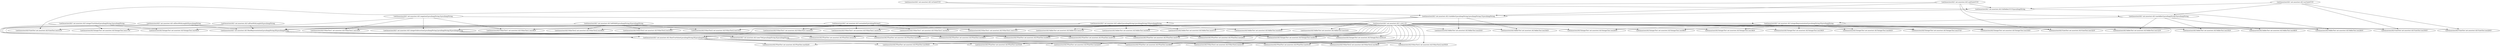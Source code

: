 digraph ALU{
	"Lnet/mooctest/ALU net.mooctest.ALU.integerTrueValue(Ljava/lang/String;)Ljava/lang/String;" -> "Lnet/mooctest/ALU net.mooctest.ALU.floatTrueValue(Ljava/lang/String;II)Ljava/lang/String;";
	"Lnet/mooctest/ALU net.mooctest.ALU.integerTrueValue(Ljava/lang/String;)Ljava/lang/String;" -> "Lnet/mooctest/ALUIntegerTest net.mooctest.ALUIntegerTest.test17()V";
	"Lnet/mooctest/ALU net.mooctest.ALU.integerTrueValue(Ljava/lang/String;)Ljava/lang/String;" -> "Lnet/mooctest/ALUIntegerTest net.mooctest.ALUIntegerTest.test54()V";
	"Lnet/mooctest/ALU net.mooctest.ALU.andGate(CC)C" -> "Lnet/mooctest/ALU net.mooctest.ALU.oneAdder(Ljava/lang/String;)Ljava/lang/String;";
	"Lnet/mooctest/ALU net.mooctest.ALU.andGate(CC)C" -> "Lnet/mooctest/ALU net.mooctest.ALU.claAdder(Ljava/lang/String;Ljava/lang/String;C)Ljava/lang/String;";
	"Lnet/mooctest/ALU net.mooctest.ALU.andGate(CC)C" -> "Lnet/mooctest/ALUGateTest net.mooctest.ALUGateTest.test31()V";
	"Lnet/mooctest/ALU net.mooctest.ALU.andGate(CC)C" -> "Lnet/mooctest/ALU net.mooctest.ALU.fullAdder(CCC)Ljava/lang/String;";
	"Lnet/mooctest/ALU net.mooctest.ALU.andGate(CC)C" -> "Lnet/mooctest/ALUGateTest net.mooctest.ALUGateTest.test32()V";
	"Lnet/mooctest/ALU net.mooctest.ALU.floatTrueValue(Ljava/lang/String;II)Ljava/lang/String;" -> "Lnet/mooctest/ALUFloatTest net.mooctest.ALUFloatTest.test51()V";
	"Lnet/mooctest/ALU net.mooctest.ALU.floatTrueValue(Ljava/lang/String;II)Ljava/lang/String;" -> "Lnet/mooctest/ALUFloatTest net.mooctest.ALUFloatTest.test52()V";
	"Lnet/mooctest/ALU net.mooctest.ALU.floatTrueValue(Ljava/lang/String;II)Ljava/lang/String;" -> "Lnet/mooctest/ALUFloatTest net.mooctest.ALUFloatTest.test50()V";
	"Lnet/mooctest/ALU net.mooctest.ALU.floatTrueValue(Ljava/lang/String;II)Ljava/lang/String;" -> "Lnet/mooctest/ALUFloatTest net.mooctest.ALUFloatTest.test53()V";
	"Lnet/mooctest/ALU net.mooctest.ALU.floatTrueValue(Ljava/lang/String;II)Ljava/lang/String;" -> "Lnet/mooctest/ALUFloatTest net.mooctest.ALUFloatTest.test22()V";
	"Lnet/mooctest/ALU net.mooctest.ALU.floatTrueValue(Ljava/lang/String;II)Ljava/lang/String;" -> "Lnet/mooctest/ALUFloatTest net.mooctest.ALUFloatTest.test46()V";
	"Lnet/mooctest/ALU net.mooctest.ALU.floatRepresentation(Ljava/lang/String;II)Ljava/lang/String;" -> "Lnet/mooctest/ALUFloatTest net.mooctest.ALUFloatTest.test23()V";
	"Lnet/mooctest/ALU net.mooctest.ALU.floatRepresentation(Ljava/lang/String;II)Ljava/lang/String;" -> "Lnet/mooctest/ALU net.mooctest.ALU.ieee754(Ljava/lang/String;I)Ljava/lang/String;";
	"Lnet/mooctest/ALU net.mooctest.ALU.floatRepresentation(Ljava/lang/String;II)Ljava/lang/String;" -> "Lnet/mooctest/ALUFloatTest net.mooctest.ALUFloatTest.test59()V";
	"Lnet/mooctest/ALU net.mooctest.ALU.floatRepresentation(Ljava/lang/String;II)Ljava/lang/String;" -> "Lnet/mooctest/ALUFloatTest net.mooctest.ALUFloatTest.test58()V";
	"Lnet/mooctest/ALU net.mooctest.ALU.floatRepresentation(Ljava/lang/String;II)Ljava/lang/String;" -> "Lnet/mooctest/ALUFloatTest net.mooctest.ALUFloatTest.test60()V";
	"Lnet/mooctest/ALU net.mooctest.ALU.floatRepresentation(Ljava/lang/String;II)Ljava/lang/String;" -> "Lnet/mooctest/ALUFloatTest net.mooctest.ALUFloatTest.test07()V";
	"Lnet/mooctest/ALU net.mooctest.ALU.floatRepresentation(Ljava/lang/String;II)Ljava/lang/String;" -> "Lnet/mooctest/ALUFloatTest net.mooctest.ALUFloatTest.test57()V";
	"Lnet/mooctest/ALU net.mooctest.ALU.floatRepresentation(Ljava/lang/String;II)Ljava/lang/String;" -> "Lnet/mooctest/ALUFloatTest net.mooctest.ALUFloatTest.test24()V";
	"Lnet/mooctest/ALU net.mooctest.ALU.integerSubtraction(Ljava/lang/String;Ljava/lang/String;I)Ljava/lang/String;" -> "Lnet/mooctest/ALU net.mooctest.ALU.floatTrueValue(Ljava/lang/String;II)Ljava/lang/String;";
	"Lnet/mooctest/ALU net.mooctest.ALU.integerSubtraction(Ljava/lang/String;Ljava/lang/String;I)Ljava/lang/String;" -> "Lnet/mooctest/ALUIntegerTest net.mooctest.ALUIntegerTest.test61()V";
	"Lnet/mooctest/ALU net.mooctest.ALU.integerSubtraction(Ljava/lang/String;Ljava/lang/String;I)Ljava/lang/String;" -> "Lnet/mooctest/ALUIntegerTest net.mooctest.ALUIntegerTest.test01()V";
	"Lnet/mooctest/ALU net.mooctest.ALU.oneAdder(Ljava/lang/String;)Ljava/lang/String;" -> "Lnet/mooctest/ALUAdderTest net.mooctest.ALUAdderTest.test48()V";
	"Lnet/mooctest/ALU net.mooctest.ALU.oneAdder(Ljava/lang/String;)Ljava/lang/String;" -> "Lnet/mooctest/ALUAdderTest net.mooctest.ALUAdderTest.test35()V";
	"Lnet/mooctest/ALU net.mooctest.ALU.oneAdder(Ljava/lang/String;)Ljava/lang/String;" -> "Lnet/mooctest/ALU net.mooctest.ALU.integerRepresentation(Ljava/lang/String;I)Ljava/lang/String;";
	"Lnet/mooctest/ALU net.mooctest.ALU.oneAdder(Ljava/lang/String;)Ljava/lang/String;" -> "Lnet/mooctest/ALUAdderTest net.mooctest.ALUAdderTest.test12()V";
	"Lnet/mooctest/ALU net.mooctest.ALU.ieee754(Ljava/lang/String;I)Ljava/lang/String;" -> "Lnet/mooctest/ALUOtherTest2 net.mooctest.ALUOtherTest2.test21()V";
	"Lnet/mooctest/ALU net.mooctest.ALU.ieee754(Ljava/lang/String;I)Ljava/lang/String;" -> "Lnet/mooctest/ALUOtherTest2 net.mooctest.ALUOtherTest2.test56()V";
	"Lnet/mooctest/ALU net.mooctest.ALU.ieee754(Ljava/lang/String;I)Ljava/lang/String;" -> "Lnet/mooctest/ALUOtherTest2 net.mooctest.ALUOtherTest2.test55()V";
	"Lnet/mooctest/ALU net.mooctest.ALU.leftShift(Ljava/lang/String;I)Ljava/lang/String;" -> "Lnet/mooctest/ALU net.mooctest.ALU.floatRepresentation(Ljava/lang/String;II)Ljava/lang/String;";
	"Lnet/mooctest/ALU net.mooctest.ALU.leftShift(Ljava/lang/String;I)Ljava/lang/String;" -> "Lnet/mooctest/ALUOtherTest2 net.mooctest.ALUOtherTest2.test49()V";
	"Lnet/mooctest/ALU net.mooctest.ALU.leftShift(Ljava/lang/String;I)Ljava/lang/String;" -> "Lnet/mooctest/ALUOtherTest2 net.mooctest.ALUOtherTest2.test16()V";
	"Lnet/mooctest/ALU net.mooctest.ALU.leftShift(Ljava/lang/String;I)Ljava/lang/String;" -> "Lnet/mooctest/ALUOtherTest2 net.mooctest.ALUOtherTest2.test15()V";
	"Lnet/mooctest/ALU net.mooctest.ALU.allZeroWithLength(I)Ljava/lang/String;" -> "Lnet/mooctest/ALU net.mooctest.ALU.floatTrueValue(Ljava/lang/String;II)Ljava/lang/String;";
	"Lnet/mooctest/ALU net.mooctest.ALU.allZeroWithLength(I)Ljava/lang/String;" -> "Lnet/mooctest/ALU net.mooctest.ALU.floatRepresentation(Ljava/lang/String;II)Ljava/lang/String;";
	"Lnet/mooctest/ALU net.mooctest.ALU.claAdder(Ljava/lang/String;Ljava/lang/String;C)Ljava/lang/String;" -> "Lnet/mooctest/ALUAdderTest net.mooctest.ALUAdderTest.test33()V";
	"Lnet/mooctest/ALU net.mooctest.ALU.claAdder(Ljava/lang/String;Ljava/lang/String;C)Ljava/lang/String;" -> "Lnet/mooctest/ALUAdderTest net.mooctest.ALUAdderTest.test25()V";
	"Lnet/mooctest/ALU net.mooctest.ALU.claAdder(Ljava/lang/String;Ljava/lang/String;C)Ljava/lang/String;" -> "Lnet/mooctest/ALU net.mooctest.ALU.adder(Ljava/lang/String;Ljava/lang/String;CI)Ljava/lang/String;";
	"Lnet/mooctest/ALU net.mooctest.ALU.claAdder(Ljava/lang/String;Ljava/lang/String;C)Ljava/lang/String;" -> "Lnet/mooctest/ALUAdderTest net.mooctest.ALUAdderTest.test34()V";
	"Lnet/mooctest/ALU net.mooctest.ALU.normalize(Ljava/lang/String;)I" -> "Lnet/mooctest/ALU net.mooctest.ALU.floatRepresentation(Ljava/lang/String;II)Ljava/lang/String;";
	"Lnet/mooctest/ALU net.mooctest.ALU.normalize(Ljava/lang/String;)I" -> "Lnet/mooctest/ALUOtherTest1 net.mooctest.ALUOtherTest1.test13()V";
	"Lnet/mooctest/ALU net.mooctest.ALU.normalize(Ljava/lang/String;)I" -> "Lnet/mooctest/ALUOtherTest1 net.mooctest.ALUOtherTest1.test43()V";
	"Lnet/mooctest/ALU net.mooctest.ALU.normalize(Ljava/lang/String;)I" -> "Lnet/mooctest/ALUOtherTest1 net.mooctest.ALUOtherTest1.test41()V";
	"Lnet/mooctest/ALU net.mooctest.ALU.normalize(Ljava/lang/String;)I" -> "Lnet/mooctest/ALUOtherTest1 net.mooctest.ALUOtherTest1.test42()V";
	"Lnet/mooctest/ALU net.mooctest.ALU.allOneWithLength(I)Ljava/lang/String;" -> "Lnet/mooctest/ALU net.mooctest.ALU.floatTrueValue(Ljava/lang/String;II)Ljava/lang/String;";
	"Lnet/mooctest/ALU net.mooctest.ALU.allOneWithLength(I)Ljava/lang/String;" -> "Lnet/mooctest/ALU net.mooctest.ALU.floatRepresentation(Ljava/lang/String;II)Ljava/lang/String;";
	"Lnet/mooctest/ALU net.mooctest.ALU.xorGate(CC)C" -> "Lnet/mooctest/ALUGateTest net.mooctest.ALUGateTest.test30()V";
	"Lnet/mooctest/ALU net.mooctest.ALU.xorGate(CC)C" -> "Lnet/mooctest/ALU net.mooctest.ALU.oneAdder(Ljava/lang/String;)Ljava/lang/String;";
	"Lnet/mooctest/ALU net.mooctest.ALU.xorGate(CC)C" -> "Lnet/mooctest/ALUGateTest net.mooctest.ALUGateTest.test29()V";
	"Lnet/mooctest/ALU net.mooctest.ALU.xorGate(CC)C" -> "Lnet/mooctest/ALU net.mooctest.ALU.fullAdder(CCC)Ljava/lang/String;";
	"Lnet/mooctest/ALU net.mooctest.ALU.negation(Ljava/lang/String;)Ljava/lang/String;" -> "Lnet/mooctest/ALU net.mooctest.ALU.floatTrueValue(Ljava/lang/String;II)Ljava/lang/String;";
	"Lnet/mooctest/ALU net.mooctest.ALU.negation(Ljava/lang/String;)Ljava/lang/String;" -> "Lnet/mooctest/ALU net.mooctest.ALU.integerSubtraction(Ljava/lang/String;Ljava/lang/String;I)Ljava/lang/String;";
	"Lnet/mooctest/ALU net.mooctest.ALU.negation(Ljava/lang/String;)Ljava/lang/String;" -> "Lnet/mooctest/ALU net.mooctest.ALU.integerRepresentation(Ljava/lang/String;I)Ljava/lang/String;";
	"Lnet/mooctest/ALU net.mooctest.ALU.negation(Ljava/lang/String;)Ljava/lang/String;" -> "Lnet/mooctest/ALUOtherTest1 net.mooctest.ALUOtherTest1.test14()V";
	"Lnet/mooctest/ALU net.mooctest.ALU.negation(Ljava/lang/String;)Ljava/lang/String;" -> "Lnet/mooctest/ALUOtherTest1 net.mooctest.ALUOtherTest1.test36()V";
	"Lnet/mooctest/ALU net.mooctest.ALU.integerRepresentation(Ljava/lang/String;I)Ljava/lang/String;" -> "Lnet/mooctest/ALU net.mooctest.ALU.floatTrueValue(Ljava/lang/String;II)Ljava/lang/String;";
	"Lnet/mooctest/ALU net.mooctest.ALU.integerRepresentation(Ljava/lang/String;I)Ljava/lang/String;" -> "Lnet/mooctest/ALUIntegerTest net.mooctest.ALUIntegerTest.test20()V";
	"Lnet/mooctest/ALU net.mooctest.ALU.integerRepresentation(Ljava/lang/String;I)Ljava/lang/String;" -> "Lnet/mooctest/ALU net.mooctest.ALU.floatRepresentation(Ljava/lang/String;II)Ljava/lang/String;";
	"Lnet/mooctest/ALU net.mooctest.ALU.integerRepresentation(Ljava/lang/String;I)Ljava/lang/String;" -> "Lnet/mooctest/ALUIntegerTest net.mooctest.ALUIntegerTest.test08()V";
	"Lnet/mooctest/ALU net.mooctest.ALU.integerRepresentation(Ljava/lang/String;I)Ljava/lang/String;" -> "Lnet/mooctest/ALUIntegerTest net.mooctest.ALUIntegerTest.test38()V";
	"Lnet/mooctest/ALU net.mooctest.ALU.integerRepresentation(Ljava/lang/String;I)Ljava/lang/String;" -> "Lnet/mooctest/ALUIntegerTest net.mooctest.ALUIntegerTest.test39()V";
	"Lnet/mooctest/ALU net.mooctest.ALU.integerRepresentation(Ljava/lang/String;I)Ljava/lang/String;" -> "Lnet/mooctest/ALUIntegerTest net.mooctest.ALUIntegerTest.test40()V";
	"Lnet/mooctest/ALU net.mooctest.ALU.integerRepresentation(Ljava/lang/String;I)Ljava/lang/String;" -> "Lnet/mooctest/ALUIntegerTest net.mooctest.ALUIntegerTest.test37()V";
	"Lnet/mooctest/ALU net.mooctest.ALU.integerRepresentation(Ljava/lang/String;I)Ljava/lang/String;" -> "Lnet/mooctest/ALUIntegerTest net.mooctest.ALUIntegerTest.test19()V";
	"Lnet/mooctest/ALU net.mooctest.ALU.adder(Ljava/lang/String;Ljava/lang/String;CI)Ljava/lang/String;" -> "Lnet/mooctest/ALU net.mooctest.ALU.floatTrueValue(Ljava/lang/String;II)Ljava/lang/String;";
	"Lnet/mooctest/ALU net.mooctest.ALU.adder(Ljava/lang/String;Ljava/lang/String;CI)Ljava/lang/String;" -> "Lnet/mooctest/ALU net.mooctest.ALU.integerSubtraction(Ljava/lang/String;Ljava/lang/String;I)Ljava/lang/String;";
	"Lnet/mooctest/ALU net.mooctest.ALU.adder(Ljava/lang/String;Ljava/lang/String;CI)Ljava/lang/String;" -> "Lnet/mooctest/ALUAdderTest net.mooctest.ALUAdderTest.test47()V";
	"Lnet/mooctest/ALU net.mooctest.ALU.adder(Ljava/lang/String;Ljava/lang/String;CI)Ljava/lang/String;" -> "Lnet/mooctest/ALUAdderTest net.mooctest.ALUAdderTest.test45()V";
	"Lnet/mooctest/ALU net.mooctest.ALU.adder(Ljava/lang/String;Ljava/lang/String;CI)Ljava/lang/String;" -> "Lnet/mooctest/ALUAdderTest net.mooctest.ALUAdderTest.test27()V";
	"Lnet/mooctest/ALU net.mooctest.ALU.adder(Ljava/lang/String;Ljava/lang/String;CI)Ljava/lang/String;" -> "Lnet/mooctest/ALUAdderTest net.mooctest.ALUAdderTest.test44()V";
	"Lnet/mooctest/ALU net.mooctest.ALU.orGate(CC)C" -> "Lnet/mooctest/ALU net.mooctest.ALU.claAdder(Ljava/lang/String;Ljava/lang/String;C)Ljava/lang/String;";
	"Lnet/mooctest/ALU net.mooctest.ALU.orGate(CC)C" -> "Lnet/mooctest/ALU net.mooctest.ALU.fullAdder(CCC)Ljava/lang/String;";
	"Lnet/mooctest/ALU net.mooctest.ALU.fullAdder(CCC)Ljava/lang/String;" -> "Lnet/mooctest/ALU net.mooctest.ALU.claAdder(Ljava/lang/String;Ljava/lang/String;C)Ljava/lang/String;";
	"Lnet/mooctest/ALU net.mooctest.ALU.fullAdder(CCC)Ljava/lang/String;" -> "Lnet/mooctest/ALUAdderTest net.mooctest.ALUAdderTest.test28()V";
	"Lnet/mooctest/ALU net.mooctest.ALU.<init>()V" -> "Lnet/mooctest/ALUOtherTest2 net.mooctest.ALUOtherTest2.test21()V";
	"Lnet/mooctest/ALU net.mooctest.ALU.<init>()V" -> "Lnet/mooctest/ALUFloatTest net.mooctest.ALUFloatTest.test23()V";
	"Lnet/mooctest/ALU net.mooctest.ALU.<init>()V" -> "Lnet/mooctest/ALUAdderTest net.mooctest.ALUAdderTest.test33()V";
	"Lnet/mooctest/ALU net.mooctest.ALU.<init>()V" -> "Lnet/mooctest/ALUFloatTest net.mooctest.ALUFloatTest.test51()V";
	"Lnet/mooctest/ALU net.mooctest.ALU.<init>()V" -> "Lnet/mooctest/ALUFloatTest net.mooctest.ALUFloatTest.test52()V";
	"Lnet/mooctest/ALU net.mooctest.ALU.<init>()V" -> "Lnet/mooctest/ALUIntegerTest net.mooctest.ALUIntegerTest.test20()V";
	"Lnet/mooctest/ALU net.mooctest.ALU.<init>()V" -> "Lnet/mooctest/ALUGateTest net.mooctest.ALUGateTest.test30()V";
	"Lnet/mooctest/ALU net.mooctest.ALU.<init>()V" -> "Lnet/mooctest/ALUAdderTest net.mooctest.ALUAdderTest.test25()V";
	"Lnet/mooctest/ALU net.mooctest.ALU.<init>()V" -> "Lnet/mooctest/ALUIntegerTest net.mooctest.ALUIntegerTest.test08()V";
	"Lnet/mooctest/ALU net.mooctest.ALU.<init>()V" -> "Lnet/mooctest/ALUIntegerTest net.mooctest.ALUIntegerTest.test38()V";
	"Lnet/mooctest/ALU net.mooctest.ALU.<init>()V" -> "Lnet/mooctest/ALUIntegerTest net.mooctest.ALUIntegerTest.test17()V";
	"Lnet/mooctest/ALU net.mooctest.ALU.<init>()V" -> "Lnet/mooctest/ALUIntegerTest net.mooctest.ALUIntegerTest.test61()V";
	"Lnet/mooctest/ALU net.mooctest.ALU.<init>()V" -> "Lnet/mooctest/ALUIntegerTest net.mooctest.ALUIntegerTest.test54()V";
	"Lnet/mooctest/ALU net.mooctest.ALU.<init>()V" -> "Lnet/mooctest/ALUOtherTest2 net.mooctest.ALUOtherTest2.test56()V";
	"Lnet/mooctest/ALU net.mooctest.ALU.<init>()V" -> "Lnet/mooctest/ALUFloatTest net.mooctest.ALUFloatTest.test59()V";
	"Lnet/mooctest/ALU net.mooctest.ALU.<init>()V" -> "Lnet/mooctest/ALUFloatTest net.mooctest.ALUFloatTest.test50()V";
	"Lnet/mooctest/ALU net.mooctest.ALU.<init>()V" -> "Lnet/mooctest/ALUGateTest net.mooctest.ALUGateTest.test29()V";
	"Lnet/mooctest/ALU net.mooctest.ALU.<init>()V" -> "Lnet/mooctest/ALUAdderTest net.mooctest.ALUAdderTest.test47()V";
	"Lnet/mooctest/ALU net.mooctest.ALU.<init>()V" -> "Lnet/mooctest/ALUFloatTest net.mooctest.ALUFloatTest.test58()V";
	"Lnet/mooctest/ALU net.mooctest.ALU.<init>()V" -> "Lnet/mooctest/ALUAdderTest net.mooctest.ALUAdderTest.test48()V";
	"Lnet/mooctest/ALU net.mooctest.ALU.<init>()V" -> "Lnet/mooctest/ALUIntegerTest net.mooctest.ALUIntegerTest.test39()V";
	"Lnet/mooctest/ALU net.mooctest.ALU.<init>()V" -> "Lnet/mooctest/ALUIntegerTest net.mooctest.ALUIntegerTest.test01()V";
	"Lnet/mooctest/ALU net.mooctest.ALU.<init>()V" -> "Lnet/mooctest/ALUIntegerTest net.mooctest.ALUIntegerTest.test40()V";
	"Lnet/mooctest/ALU net.mooctest.ALU.<init>()V" -> "Lnet/mooctest/ALUIntegerTest net.mooctest.ALUIntegerTest.test37()V";
	"Lnet/mooctest/ALU net.mooctest.ALU.<init>()V" -> "Lnet/mooctest/ALUOtherTest2 net.mooctest.ALUOtherTest2.test49()V";
	"Lnet/mooctest/ALU net.mooctest.ALU.<init>()V" -> "Lnet/mooctest/ALUFloatTest net.mooctest.ALUFloatTest.test60()V";
	"Lnet/mooctest/ALU net.mooctest.ALU.<init>()V" -> "Lnet/mooctest/ALUAdderTest net.mooctest.ALUAdderTest.test35()V";
	"Lnet/mooctest/ALU net.mooctest.ALU.<init>()V" -> "Lnet/mooctest/ALUAdderTest net.mooctest.ALUAdderTest.test28()V";
	"Lnet/mooctest/ALU net.mooctest.ALU.<init>()V" -> "Lnet/mooctest/ALUOtherTest2 net.mooctest.ALUOtherTest2.test55()V";
	"Lnet/mooctest/ALU net.mooctest.ALU.<init>()V" -> "Lnet/mooctest/ALUFloatTest net.mooctest.ALUFloatTest.test53()V";
	"Lnet/mooctest/ALU net.mooctest.ALU.<init>()V" -> "Lnet/mooctest/ALUAdderTest net.mooctest.ALUAdderTest.test45()V";
	"Lnet/mooctest/ALU net.mooctest.ALU.<init>()V" -> "Lnet/mooctest/ALUFloatTest net.mooctest.ALUFloatTest.test07()V";
	"Lnet/mooctest/ALU net.mooctest.ALU.<init>()V" -> "Lnet/mooctest/ALUOtherTest1 net.mooctest.ALUOtherTest1.test14()V";
	"Lnet/mooctest/ALU net.mooctest.ALU.<init>()V" -> "Lnet/mooctest/ALUFloatTest net.mooctest.ALUFloatTest.test57()V";
	"Lnet/mooctest/ALU net.mooctest.ALU.<init>()V" -> "Lnet/mooctest/ALUOtherTest1 net.mooctest.ALUOtherTest1.test13()V";
	"Lnet/mooctest/ALU net.mooctest.ALU.<init>()V" -> "Lnet/mooctest/ALUFloatTest net.mooctest.ALUFloatTest.test22()V";
	"Lnet/mooctest/ALU net.mooctest.ALU.<init>()V" -> "Lnet/mooctest/ALUAdderTest net.mooctest.ALUAdderTest.test34()V";
	"Lnet/mooctest/ALU net.mooctest.ALU.<init>()V" -> "Lnet/mooctest/ALUAdderTest net.mooctest.ALUAdderTest.test27()V";
	"Lnet/mooctest/ALU net.mooctest.ALU.<init>()V" -> "Lnet/mooctest/ALUOtherTest1 net.mooctest.ALUOtherTest1.test36()V";
	"Lnet/mooctest/ALU net.mooctest.ALU.<init>()V" -> "Lnet/mooctest/ALUGateTest net.mooctest.ALUGateTest.test31()V";
	"Lnet/mooctest/ALU net.mooctest.ALU.<init>()V" -> "Lnet/mooctest/ALUOtherTest1 net.mooctest.ALUOtherTest1.test43()V";
	"Lnet/mooctest/ALU net.mooctest.ALU.<init>()V" -> "Lnet/mooctest/ALUAdderTest net.mooctest.ALUAdderTest.test12()V";
	"Lnet/mooctest/ALU net.mooctest.ALU.<init>()V" -> "Lnet/mooctest/ALUIntegerTest net.mooctest.ALUIntegerTest.test19()V";
	"Lnet/mooctest/ALU net.mooctest.ALU.<init>()V" -> "Lnet/mooctest/ALUFloatTest net.mooctest.ALUFloatTest.test46()V";
	"Lnet/mooctest/ALU net.mooctest.ALU.<init>()V" -> "Lnet/mooctest/ALUOtherTest2 net.mooctest.ALUOtherTest2.test16()V";
	"Lnet/mooctest/ALU net.mooctest.ALU.<init>()V" -> "Lnet/mooctest/ALUOtherTest2 net.mooctest.ALUOtherTest2.test15()V";
	"Lnet/mooctest/ALU net.mooctest.ALU.<init>()V" -> "Lnet/mooctest/ALUAdderTest net.mooctest.ALUAdderTest.test44()V";
	"Lnet/mooctest/ALU net.mooctest.ALU.<init>()V" -> "Lnet/mooctest/ALUOtherTest1 net.mooctest.ALUOtherTest1.test41()V";
	"Lnet/mooctest/ALU net.mooctest.ALU.<init>()V" -> "Lnet/mooctest/ALUOtherTest1 net.mooctest.ALUOtherTest1.test42()V";
	"Lnet/mooctest/ALU net.mooctest.ALU.<init>()V" -> "Lnet/mooctest/ALUFloatTest net.mooctest.ALUFloatTest.test24()V";
	"Lnet/mooctest/ALU net.mooctest.ALU.<init>()V" -> "Lnet/mooctest/ALUGateTest net.mooctest.ALUGateTest.test32()V";
}